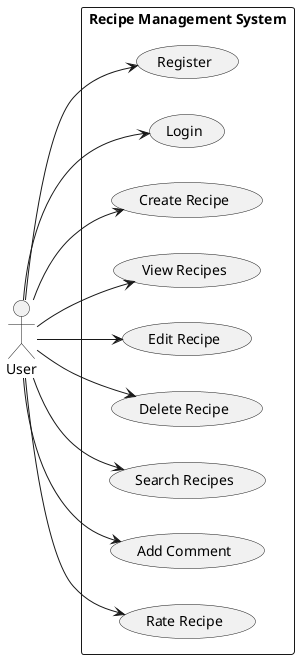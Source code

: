 @startuml Use Case Diagram
left to right direction
actor User as U

rectangle "Recipe Management System" {
  usecase "Register" as UC1
  usecase "Login" as UC2
  usecase "Create Recipe" as UC3
  usecase "View Recipes" as UC4
  usecase "Edit Recipe" as UC5
  usecase "Delete Recipe" as UC6
  usecase "Search Recipes" as UC7
  usecase "Add Comment" as UC8
  usecase "Rate Recipe" as UC9
}

U --> UC1
U --> UC2
U --> UC3
U --> UC4
U --> UC5
U --> UC6
U --> UC7
U --> UC8
U --> UC9
@enduml